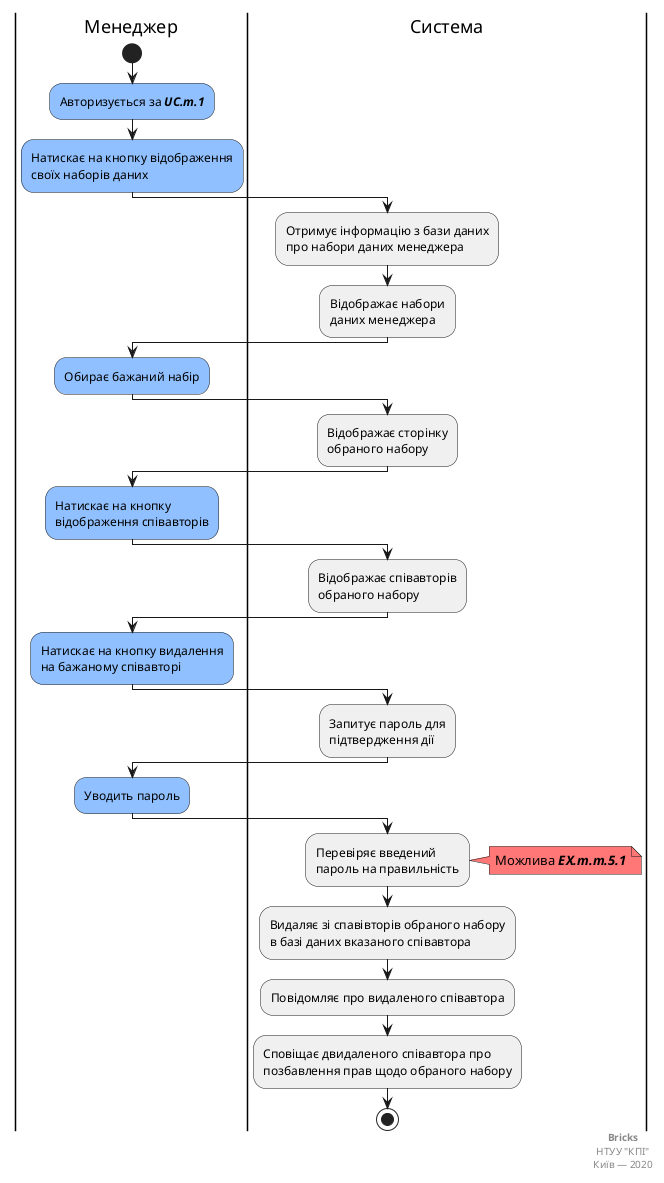 @startuml

    |Менеджер|

        start;

        #90c0ff:Авторизується за <b><i>UC.m.1</i></b>;

        #90c0ff:Натискає на кнопку відображення
        своїх наборів даних;

    |Система|

        #f0f0f0:Отримує інформацію з бази даних
        про набори даних менеджера;

        #f0f0f0:Відображає набори
        даних менеджера;
        
    |Менеджер|

        #90c0ff:Обирає бажаний набір;

    |Система|

        #f0f0f0:Відображає сторінку
        обраного набору;
        
    |Менеджер|

        #90c0ff:Натискає на кнопку
        відображення співавторів;

    |Система|

        #f0f0f0:Відображає співавторів
        обраного набору;
        
    |Менеджер|

        #90c0ff:Натискає на кнопку видалення
        на бажаному співавторі;

    |Система|

        #f0f0f0:Запитує пароль для
        підтвердження дії;

    |Менеджер|

        #90c0ff:Уводить пароль;

    |Система|

        #f0f0f0:Перевіряє введений
        пароль на правильність;

        note right #f77
            Можлива <b><i>EX.m.m.5.1</i></b>
        end note

        #f0f0f0:Видаляє зі спавівторів обраного набору
        в базі даних вказаного співавтора;

        #f0f0f0:Повідомляє про видаленого співавтора;

        #f0f0f0:Сповіщає двидаленого співавтора про
        позбавлення прав щодо обраного набору;

        stop;

    right footer
        <b>Bricks</b>
        НТУУ "КПІ"
        Київ — 2020
    end footer

@enduml